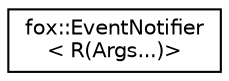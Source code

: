 digraph "Graphical Class Hierarchy"
{
 // LATEX_PDF_SIZE
  edge [fontname="Helvetica",fontsize="10",labelfontname="Helvetica",labelfontsize="10"];
  node [fontname="Helvetica",fontsize="10",shape=record];
  rankdir="LR";
  Node0 [label="fox::EventNotifier\l\< R(Args...)\>",height=0.2,width=0.4,color="black", fillcolor="white", style="filled",URL="$classfox_1_1EventNotifier_3_01R_07Args_8_8_8_08_4.html",tooltip=" "];
}
